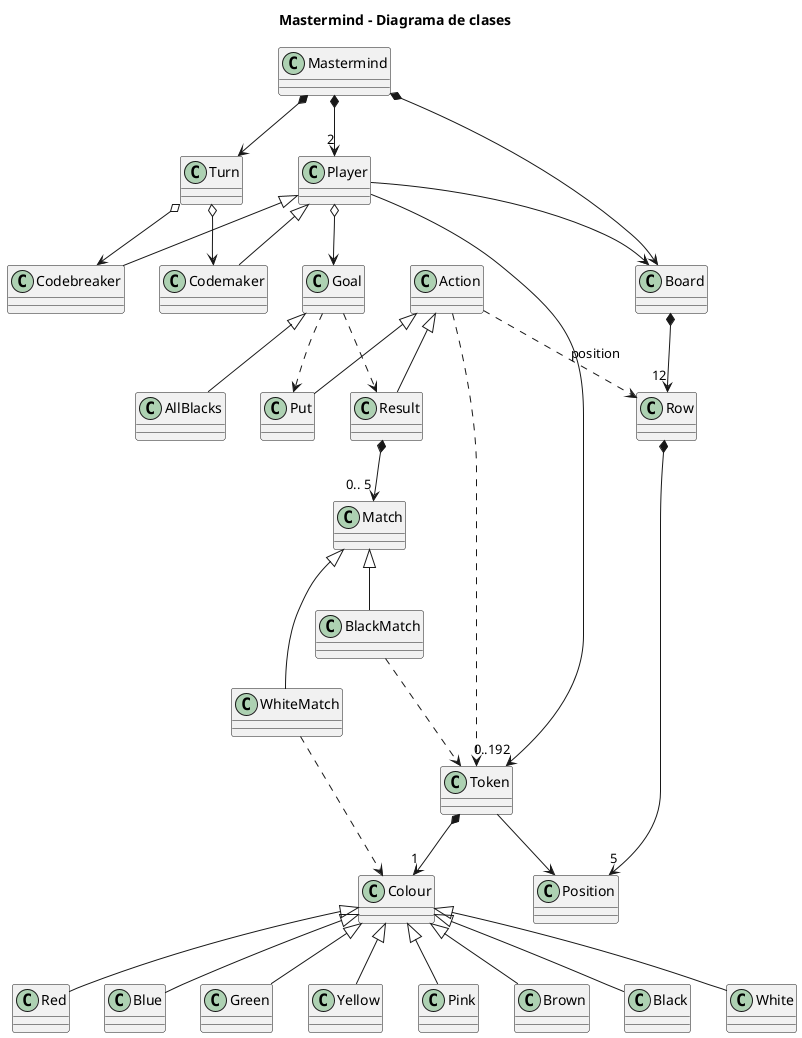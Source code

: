 @startuml

title Mastermind - Diagrama de clases

class Mastermind
class Turn
class Player

class Board
class Row
class Position

class Goal
class AllBlacks

class Action
class Put
class Result
class Match
class WhiteMatch
class BlackMatch

class Token
class Colour
class Red
class Blue
class Green
class Yellow
class Pink
class Brown
class Black
class White

Mastermind *--> Turn
Mastermind *--> "2" Player
Mastermind *--> Board

Board *--> "12" Row
Row *--> "5" Position

Action <|-- Put
Action <|-- Result
Action ..> Row : position
Action ..> Token

Goal <|-- AllBlacks
Goal ..> Put
Goal ..> Result

Player o-down-> Goal
Player --> "0..192" Token
Player --> Board

Token *--> "1" Colour
Colour <|-- Red
Colour <|-- Blue
Colour <|-- Green
Colour <|-- Yellow
Colour <|-- Pink
Colour <|-- Brown
Colour <|-- Black
Colour <|-- White

Token --> Position


Result *--> "0.. 5" Match 

Match <|-- WhiteMatch
Match <|-- BlackMatch

WhiteMatch ..> Colour
BlackMatch ..> Token

Player <|-- Codemaker
Player <|-- Codebreaker

Turn o-->  Codemaker
Turn o-->  Codebreaker


@enduml